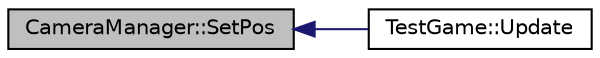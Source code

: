 digraph "CameraManager::SetPos"
{
  edge [fontname="Helvetica",fontsize="10",labelfontname="Helvetica",labelfontsize="10"];
  node [fontname="Helvetica",fontsize="10",shape=record];
  rankdir="LR";
  Node1 [label="CameraManager::SetPos",height=0.2,width=0.4,color="black", fillcolor="grey75", style="filled", fontcolor="black"];
  Node1 -> Node2 [dir="back",color="midnightblue",fontsize="10",style="solid",fontname="Helvetica"];
  Node2 [label="TestGame::Update",height=0.2,width=0.4,color="black", fillcolor="white", style="filled",URL="$class_test_game.html#aca9b72bdd42058713ab5c73635d8c598"];
}
